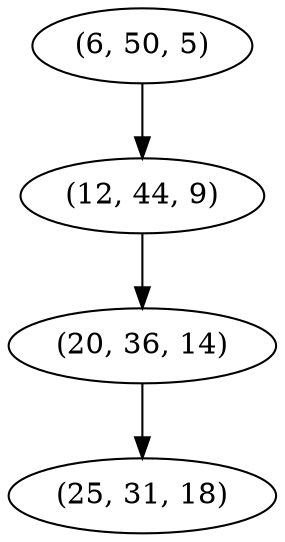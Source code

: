 digraph tree {
    "(6, 50, 5)";
    "(12, 44, 9)";
    "(20, 36, 14)";
    "(25, 31, 18)";
    "(6, 50, 5)" -> "(12, 44, 9)";
    "(12, 44, 9)" -> "(20, 36, 14)";
    "(20, 36, 14)" -> "(25, 31, 18)";
}
